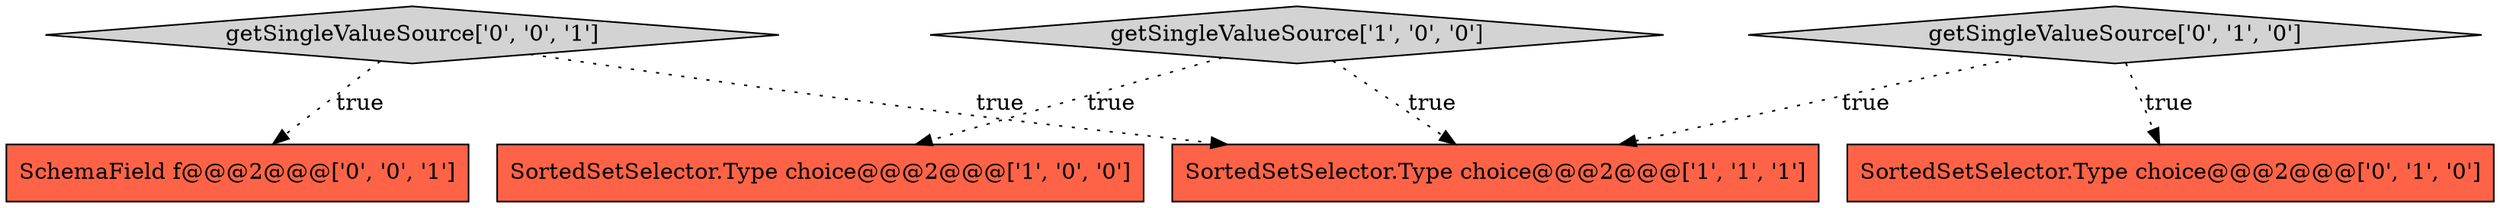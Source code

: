 digraph {
5 [style = filled, label = "SchemaField f@@@2@@@['0', '0', '1']", fillcolor = tomato, shape = box image = "AAA0AAABBB3BBB"];
2 [style = filled, label = "getSingleValueSource['1', '0', '0']", fillcolor = lightgray, shape = diamond image = "AAA0AAABBB1BBB"];
0 [style = filled, label = "SortedSetSelector.Type choice@@@2@@@['1', '0', '0']", fillcolor = tomato, shape = box image = "AAA0AAABBB1BBB"];
1 [style = filled, label = "SortedSetSelector.Type choice@@@2@@@['1', '1', '1']", fillcolor = tomato, shape = box image = "AAA0AAABBB1BBB"];
4 [style = filled, label = "getSingleValueSource['0', '1', '0']", fillcolor = lightgray, shape = diamond image = "AAA0AAABBB2BBB"];
3 [style = filled, label = "SortedSetSelector.Type choice@@@2@@@['0', '1', '0']", fillcolor = tomato, shape = box image = "AAA0AAABBB2BBB"];
6 [style = filled, label = "getSingleValueSource['0', '0', '1']", fillcolor = lightgray, shape = diamond image = "AAA0AAABBB3BBB"];
2->0 [style = dotted, label="true"];
4->3 [style = dotted, label="true"];
4->1 [style = dotted, label="true"];
2->1 [style = dotted, label="true"];
6->5 [style = dotted, label="true"];
6->1 [style = dotted, label="true"];
}
